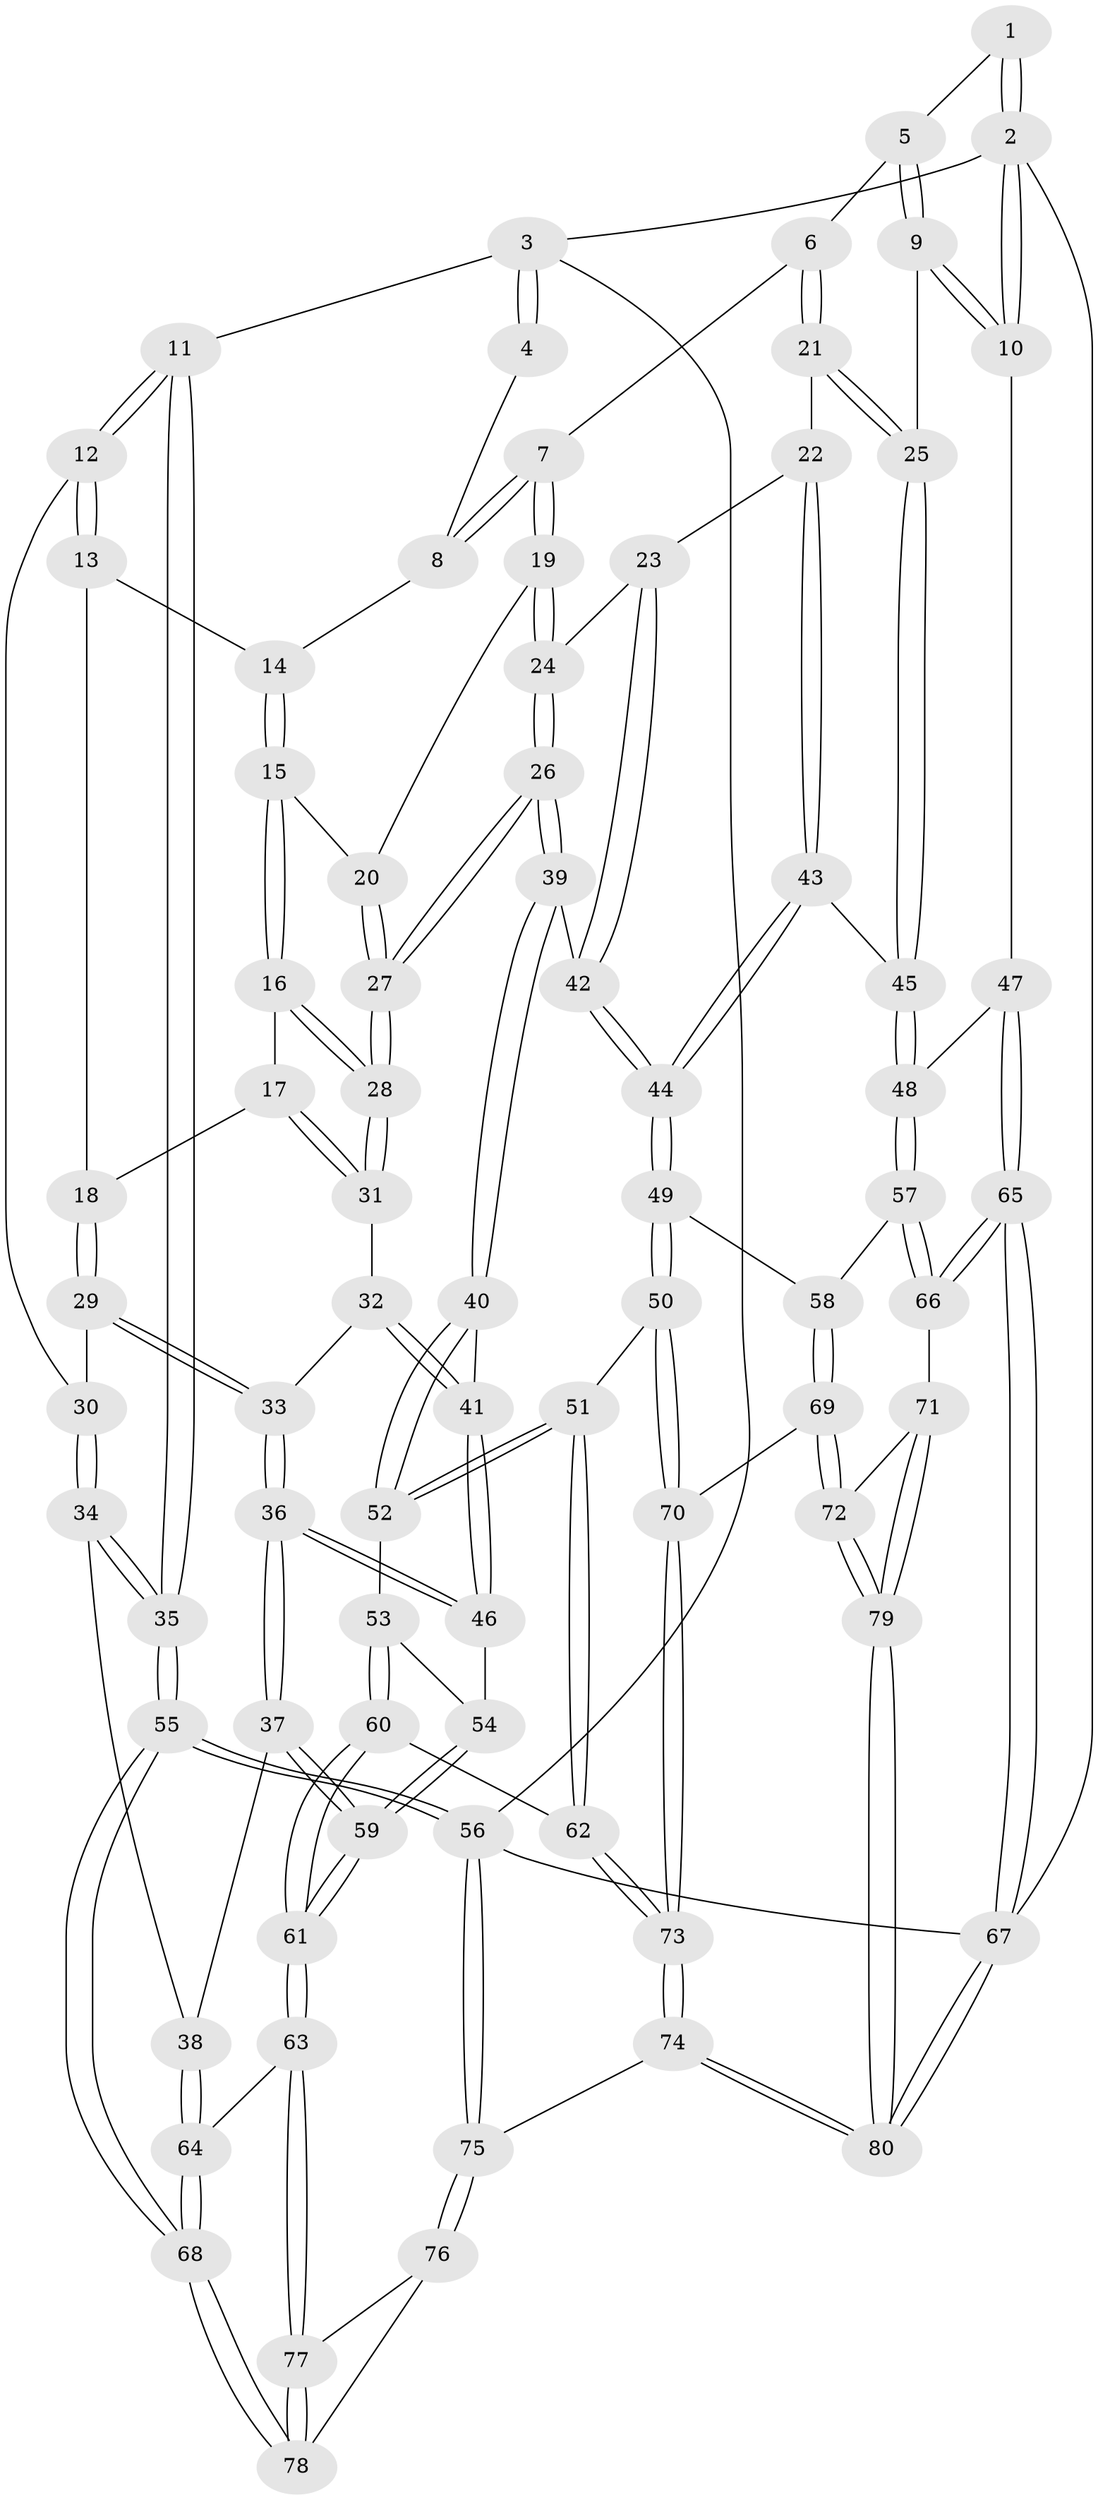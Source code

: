 // Generated by graph-tools (version 1.1) at 2025/38/03/09/25 02:38:22]
// undirected, 80 vertices, 197 edges
graph export_dot {
graph [start="1"]
  node [color=gray90,style=filled];
  1 [pos="+0.6262970186188582+0"];
  2 [pos="+1+0"];
  3 [pos="+0+0"];
  4 [pos="+0.45083579539436575+0"];
  5 [pos="+0.7183072173349699+0.0353094567771693"];
  6 [pos="+0.6555958684379729+0.12988223422786108"];
  7 [pos="+0.6064662908067502+0.1270426643434867"];
  8 [pos="+0.42698805053714256+0"];
  9 [pos="+0.9340554134990432+0.1795978244966981"];
  10 [pos="+1+0.10185174559602571"];
  11 [pos="+0+0"];
  12 [pos="+0.04585746137370281+0.09767231597079884"];
  13 [pos="+0.222035434040176+0.08650231673319145"];
  14 [pos="+0.4198866381086179+0"];
  15 [pos="+0.420325473358731+0.11456681915046721"];
  16 [pos="+0.3983798308230743+0.17297868372563013"];
  17 [pos="+0.3576337541335615+0.19024031535653504"];
  18 [pos="+0.2850267718059761+0.2088087440102122"];
  19 [pos="+0.5534445805404586+0.18719735818944375"];
  20 [pos="+0.5493583098658379+0.1869289371961254"];
  21 [pos="+0.6994011634957352+0.2733107228139226"];
  22 [pos="+0.6939714159325778+0.2766304289601774"];
  23 [pos="+0.6764779757683472+0.2795743103391241"];
  24 [pos="+0.6327847329147829+0.27494760505658306"];
  25 [pos="+0.8340576204353333+0.2672612051838205"];
  26 [pos="+0.46440558704148655+0.336433644908265"];
  27 [pos="+0.461634975019319+0.33090463907137435"];
  28 [pos="+0.4607516827949712+0.32974410170630136"];
  29 [pos="+0.2175536295095995+0.2770736387236558"];
  30 [pos="+0.13795909847307333+0.22015658218164766"];
  31 [pos="+0.3296169017377085+0.3071983758882881"];
  32 [pos="+0.2693831115794854+0.3194067662837734"];
  33 [pos="+0.2235908461947766+0.3050570500181051"];
  34 [pos="+0+0.48322075869095454"];
  35 [pos="+0+0.4809577238848931"];
  36 [pos="+0.14970510804890366+0.4735778644945775"];
  37 [pos="+0.1123604929484004+0.4990466565640247"];
  38 [pos="+0.088770872602286+0.49914762281219827"];
  39 [pos="+0.462070788341732+0.37031196014858164"];
  40 [pos="+0.4389536122891151+0.41476622256932566"];
  41 [pos="+0.3577959599054924+0.41397558770975584"];
  42 [pos="+0.5912175207933871+0.4135741800027864"];
  43 [pos="+0.6878440702930877+0.44357445617449864"];
  44 [pos="+0.643951137783443+0.48790618588399043"];
  45 [pos="+0.8402175875267511+0.4422547206592023"];
  46 [pos="+0.24250842969786193+0.4750729521447515"];
  47 [pos="+1+0.4732435872738788"];
  48 [pos="+0.8496524753173629+0.4614675008409658"];
  49 [pos="+0.637240707047671+0.5236506386403044"];
  50 [pos="+0.5457586054099814+0.5880145934052374"];
  51 [pos="+0.46187223767474+0.5248616424803215"];
  52 [pos="+0.4529207108678135+0.5142697812905067"];
  53 [pos="+0.3598222063054411+0.5447985852152809"];
  54 [pos="+0.32155133792466833+0.5305197576348504"];
  55 [pos="+0+1"];
  56 [pos="+0+1"];
  57 [pos="+0.816665063292941+0.5879241413876348"];
  58 [pos="+0.7865543382567584+0.5942845958908929"];
  59 [pos="+0.22905037983841736+0.6587398299494844"];
  60 [pos="+0.2894455936475805+0.7127215160518947"];
  61 [pos="+0.2608907266879475+0.7139031010543911"];
  62 [pos="+0.3306089097559251+0.7231687151278797"];
  63 [pos="+0.2535972747374443+0.722505053633032"];
  64 [pos="+0.08923618242357194+0.7639390395107476"];
  65 [pos="+1+0.8144650567451"];
  66 [pos="+0.9972619254580445+0.7457301000332148"];
  67 [pos="+1+1"];
  68 [pos="+0+0.9457427427153665"];
  69 [pos="+0.6764868679081031+0.734705591871582"];
  70 [pos="+0.5511788105006923+0.7150502004253371"];
  71 [pos="+0.9676374502749072+0.7526528922617655"];
  72 [pos="+0.7219363891753197+0.7852325053546443"];
  73 [pos="+0.4767295254858843+0.7948097494104687"];
  74 [pos="+0.4851023200406885+1"];
  75 [pos="+0.4200732661710408+1"];
  76 [pos="+0.2678582868219762+0.9310811470393574"];
  77 [pos="+0.23554370170362987+0.8316075105458403"];
  78 [pos="+0.014793108326194486+0.9144939505129123"];
  79 [pos="+0.7206904171925198+0.9180448562949269"];
  80 [pos="+0.6772837768770369+1"];
  1 -- 2;
  1 -- 2;
  1 -- 5;
  2 -- 3;
  2 -- 10;
  2 -- 10;
  2 -- 67;
  3 -- 4;
  3 -- 4;
  3 -- 11;
  3 -- 56;
  4 -- 8;
  5 -- 6;
  5 -- 9;
  5 -- 9;
  6 -- 7;
  6 -- 21;
  6 -- 21;
  7 -- 8;
  7 -- 8;
  7 -- 19;
  7 -- 19;
  8 -- 14;
  9 -- 10;
  9 -- 10;
  9 -- 25;
  10 -- 47;
  11 -- 12;
  11 -- 12;
  11 -- 35;
  11 -- 35;
  12 -- 13;
  12 -- 13;
  12 -- 30;
  13 -- 14;
  13 -- 18;
  14 -- 15;
  14 -- 15;
  15 -- 16;
  15 -- 16;
  15 -- 20;
  16 -- 17;
  16 -- 28;
  16 -- 28;
  17 -- 18;
  17 -- 31;
  17 -- 31;
  18 -- 29;
  18 -- 29;
  19 -- 20;
  19 -- 24;
  19 -- 24;
  20 -- 27;
  20 -- 27;
  21 -- 22;
  21 -- 25;
  21 -- 25;
  22 -- 23;
  22 -- 43;
  22 -- 43;
  23 -- 24;
  23 -- 42;
  23 -- 42;
  24 -- 26;
  24 -- 26;
  25 -- 45;
  25 -- 45;
  26 -- 27;
  26 -- 27;
  26 -- 39;
  26 -- 39;
  27 -- 28;
  27 -- 28;
  28 -- 31;
  28 -- 31;
  29 -- 30;
  29 -- 33;
  29 -- 33;
  30 -- 34;
  30 -- 34;
  31 -- 32;
  32 -- 33;
  32 -- 41;
  32 -- 41;
  33 -- 36;
  33 -- 36;
  34 -- 35;
  34 -- 35;
  34 -- 38;
  35 -- 55;
  35 -- 55;
  36 -- 37;
  36 -- 37;
  36 -- 46;
  36 -- 46;
  37 -- 38;
  37 -- 59;
  37 -- 59;
  38 -- 64;
  38 -- 64;
  39 -- 40;
  39 -- 40;
  39 -- 42;
  40 -- 41;
  40 -- 52;
  40 -- 52;
  41 -- 46;
  41 -- 46;
  42 -- 44;
  42 -- 44;
  43 -- 44;
  43 -- 44;
  43 -- 45;
  44 -- 49;
  44 -- 49;
  45 -- 48;
  45 -- 48;
  46 -- 54;
  47 -- 48;
  47 -- 65;
  47 -- 65;
  48 -- 57;
  48 -- 57;
  49 -- 50;
  49 -- 50;
  49 -- 58;
  50 -- 51;
  50 -- 70;
  50 -- 70;
  51 -- 52;
  51 -- 52;
  51 -- 62;
  51 -- 62;
  52 -- 53;
  53 -- 54;
  53 -- 60;
  53 -- 60;
  54 -- 59;
  54 -- 59;
  55 -- 56;
  55 -- 56;
  55 -- 68;
  55 -- 68;
  56 -- 75;
  56 -- 75;
  56 -- 67;
  57 -- 58;
  57 -- 66;
  57 -- 66;
  58 -- 69;
  58 -- 69;
  59 -- 61;
  59 -- 61;
  60 -- 61;
  60 -- 61;
  60 -- 62;
  61 -- 63;
  61 -- 63;
  62 -- 73;
  62 -- 73;
  63 -- 64;
  63 -- 77;
  63 -- 77;
  64 -- 68;
  64 -- 68;
  65 -- 66;
  65 -- 66;
  65 -- 67;
  65 -- 67;
  66 -- 71;
  67 -- 80;
  67 -- 80;
  68 -- 78;
  68 -- 78;
  69 -- 70;
  69 -- 72;
  69 -- 72;
  70 -- 73;
  70 -- 73;
  71 -- 72;
  71 -- 79;
  71 -- 79;
  72 -- 79;
  72 -- 79;
  73 -- 74;
  73 -- 74;
  74 -- 75;
  74 -- 80;
  74 -- 80;
  75 -- 76;
  75 -- 76;
  76 -- 77;
  76 -- 78;
  77 -- 78;
  77 -- 78;
  79 -- 80;
  79 -- 80;
}
